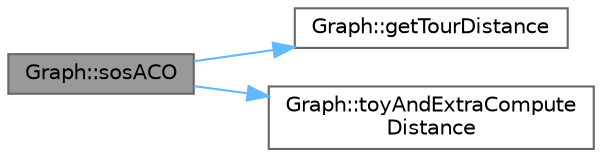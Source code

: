 digraph "Graph::sosACO"
{
 // LATEX_PDF_SIZE
  bgcolor="transparent";
  edge [fontname=Helvetica,fontsize=10,labelfontname=Helvetica,labelfontsize=10];
  node [fontname=Helvetica,fontsize=10,shape=box,height=0.2,width=0.4];
  rankdir="LR";
  Node1 [label="Graph::sosACO",height=0.2,width=0.4,color="gray40", fillcolor="grey60", style="filled", fontcolor="black",tooltip=" "];
  Node1 -> Node2 [color="steelblue1",style="solid"];
  Node2 [label="Graph::getTourDistance",height=0.2,width=0.4,color="grey40", fillcolor="white", style="filled",URL="$class_graph.html#a472f38fba0a902a6b35796a917cc5ca9",tooltip=" "];
  Node1 -> Node3 [color="steelblue1",style="solid"];
  Node3 [label="Graph::toyAndExtraCompute\lDistance",height=0.2,width=0.4,color="grey40", fillcolor="white", style="filled",URL="$class_graph.html#a25625661de9d494ba129596cb85d65e1",tooltip=" "];
}
